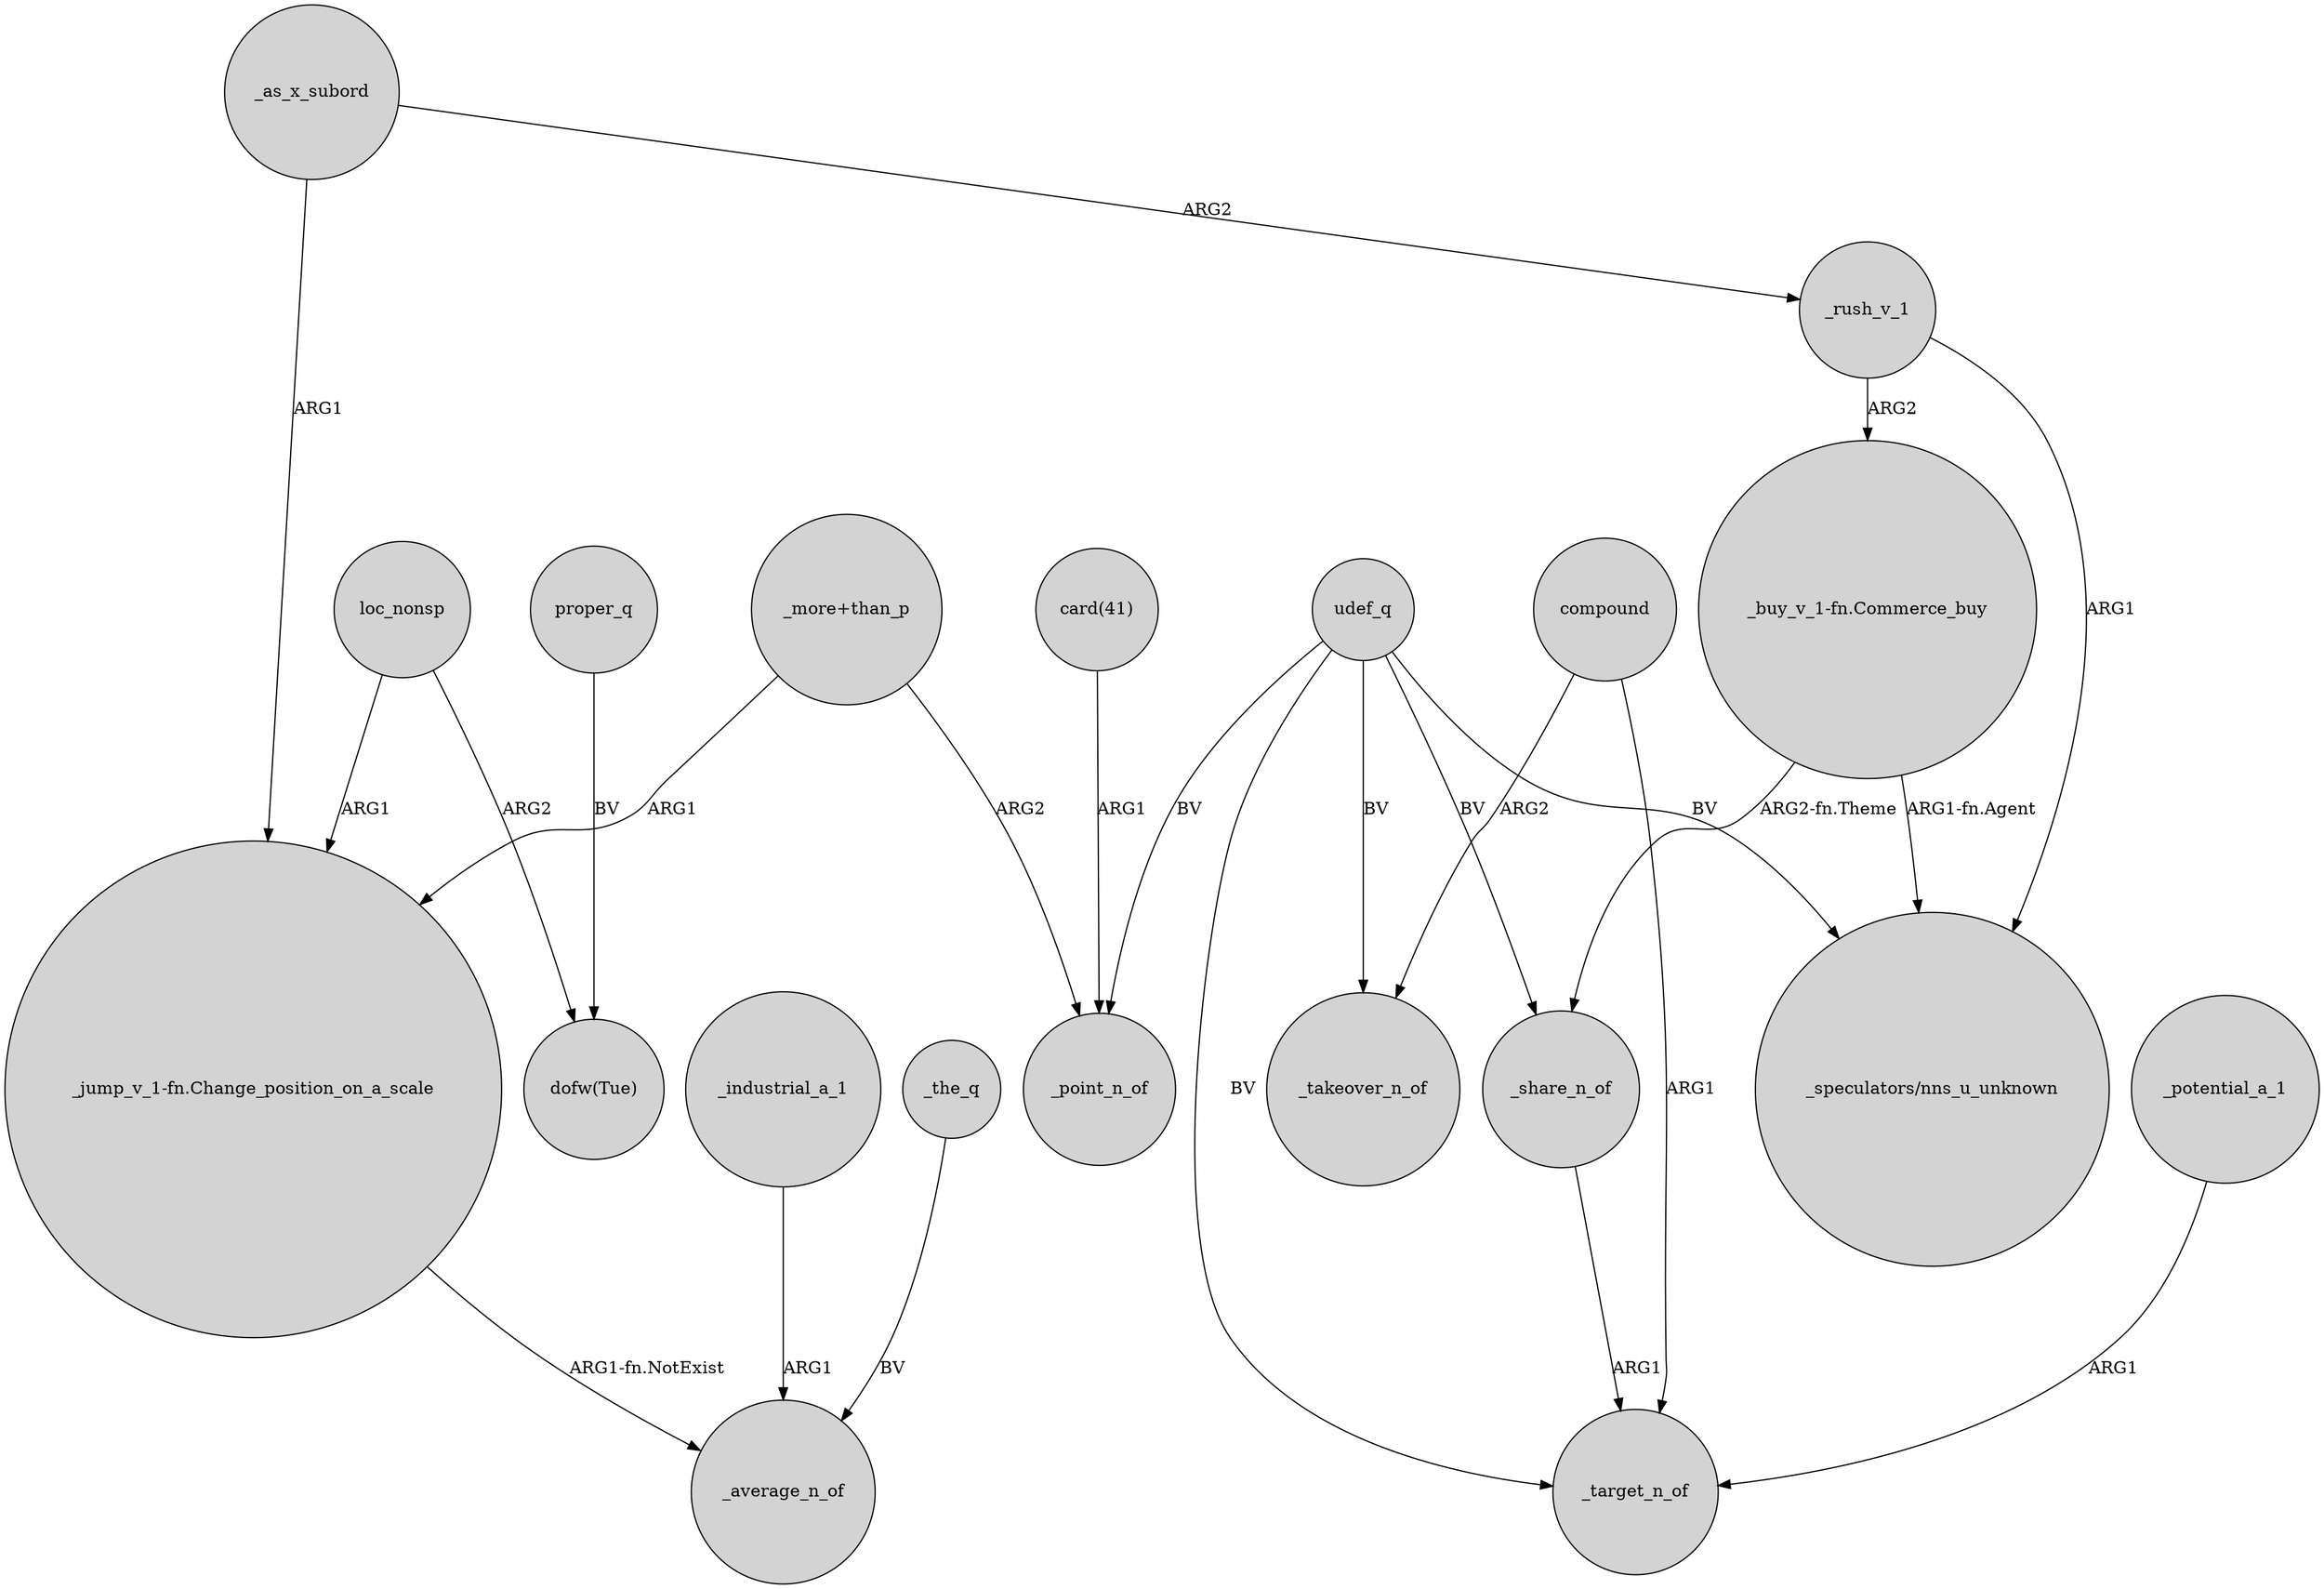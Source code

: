 digraph {
	node [shape=circle style=filled]
	"_more+than_p" -> "_jump_v_1-fn.Change_position_on_a_scale" [label=ARG1]
	udef_q -> _target_n_of [label=BV]
	"_more+than_p" -> _point_n_of [label=ARG2]
	udef_q -> _takeover_n_of [label=BV]
	"card(41)" -> _point_n_of [label=ARG1]
	udef_q -> _point_n_of [label=BV]
	"_buy_v_1-fn.Commerce_buy" -> _share_n_of [label="ARG2-fn.Theme"]
	_as_x_subord -> "_jump_v_1-fn.Change_position_on_a_scale" [label=ARG1]
	proper_q -> "dofw(Tue)" [label=BV]
	_potential_a_1 -> _target_n_of [label=ARG1]
	compound -> _target_n_of [label=ARG1]
	"_jump_v_1-fn.Change_position_on_a_scale" -> _average_n_of [label="ARG1-fn.NotExist"]
	_rush_v_1 -> "_buy_v_1-fn.Commerce_buy" [label=ARG2]
	_the_q -> _average_n_of [label=BV]
	loc_nonsp -> "dofw(Tue)" [label=ARG2]
	_as_x_subord -> _rush_v_1 [label=ARG2]
	"_buy_v_1-fn.Commerce_buy" -> "_speculators/nns_u_unknown" [label="ARG1-fn.Agent"]
	_rush_v_1 -> "_speculators/nns_u_unknown" [label=ARG1]
	udef_q -> _share_n_of [label=BV]
	_share_n_of -> _target_n_of [label=ARG1]
	udef_q -> "_speculators/nns_u_unknown" [label=BV]
	_industrial_a_1 -> _average_n_of [label=ARG1]
	compound -> _takeover_n_of [label=ARG2]
	loc_nonsp -> "_jump_v_1-fn.Change_position_on_a_scale" [label=ARG1]
}
